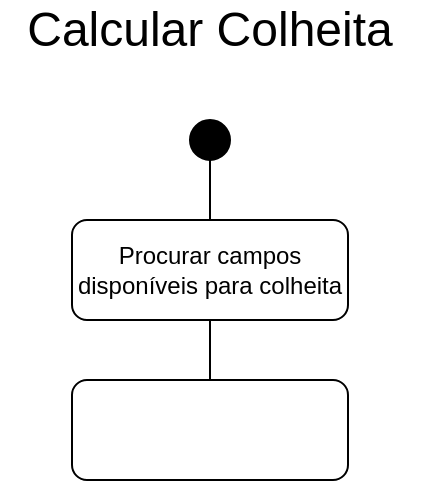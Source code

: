 <mxfile version="21.0.2" type="github">
  <diagram name="Página-1" id="E5RbllmISeVSNFl0xIdY">
    <mxGraphModel dx="954" dy="610" grid="1" gridSize="10" guides="1" tooltips="1" connect="1" arrows="1" fold="1" page="1" pageScale="1" pageWidth="827" pageHeight="1169" math="0" shadow="0">
      <root>
        <mxCell id="0" />
        <mxCell id="1" parent="0" />
        <mxCell id="Q68e94JZfD0X2P4CgIKD-1" value="" style="ellipse;whiteSpace=wrap;html=1;aspect=fixed;fillColor=#000000;" vertex="1" parent="1">
          <mxGeometry x="404" y="90" width="20" height="20" as="geometry" />
        </mxCell>
        <mxCell id="Q68e94JZfD0X2P4CgIKD-2" value="Procurar campos disponíveis para colheita" style="rounded=1;whiteSpace=wrap;html=1;" vertex="1" parent="1">
          <mxGeometry x="345" y="140" width="138" height="50" as="geometry" />
        </mxCell>
        <mxCell id="Q68e94JZfD0X2P4CgIKD-3" value="" style="endArrow=none;html=1;rounded=0;entryX=0.5;entryY=1;entryDx=0;entryDy=0;exitX=0.5;exitY=0;exitDx=0;exitDy=0;" edge="1" parent="1" source="Q68e94JZfD0X2P4CgIKD-2" target="Q68e94JZfD0X2P4CgIKD-1">
          <mxGeometry width="50" height="50" relative="1" as="geometry">
            <mxPoint x="320" y="250" as="sourcePoint" />
            <mxPoint x="370" y="200" as="targetPoint" />
          </mxGeometry>
        </mxCell>
        <mxCell id="Q68e94JZfD0X2P4CgIKD-4" value="" style="rounded=1;whiteSpace=wrap;html=1;" vertex="1" parent="1">
          <mxGeometry x="345" y="220" width="138" height="50" as="geometry" />
        </mxCell>
        <mxCell id="Q68e94JZfD0X2P4CgIKD-5" value="" style="endArrow=none;html=1;rounded=0;entryX=0.5;entryY=1;entryDx=0;entryDy=0;exitX=0.5;exitY=0;exitDx=0;exitDy=0;" edge="1" parent="1" source="Q68e94JZfD0X2P4CgIKD-4" target="Q68e94JZfD0X2P4CgIKD-2">
          <mxGeometry width="50" height="50" relative="1" as="geometry">
            <mxPoint x="190" y="370" as="sourcePoint" />
            <mxPoint x="240" y="320" as="targetPoint" />
          </mxGeometry>
        </mxCell>
        <mxCell id="Q68e94JZfD0X2P4CgIKD-6" value="&lt;font style=&quot;font-size: 24px;&quot;&gt;Calcular Colheita&lt;/font&gt;" style="text;html=1;strokeColor=none;fillColor=none;align=center;verticalAlign=middle;whiteSpace=wrap;rounded=0;" vertex="1" parent="1">
          <mxGeometry x="309" y="30" width="210" height="30" as="geometry" />
        </mxCell>
      </root>
    </mxGraphModel>
  </diagram>
</mxfile>
